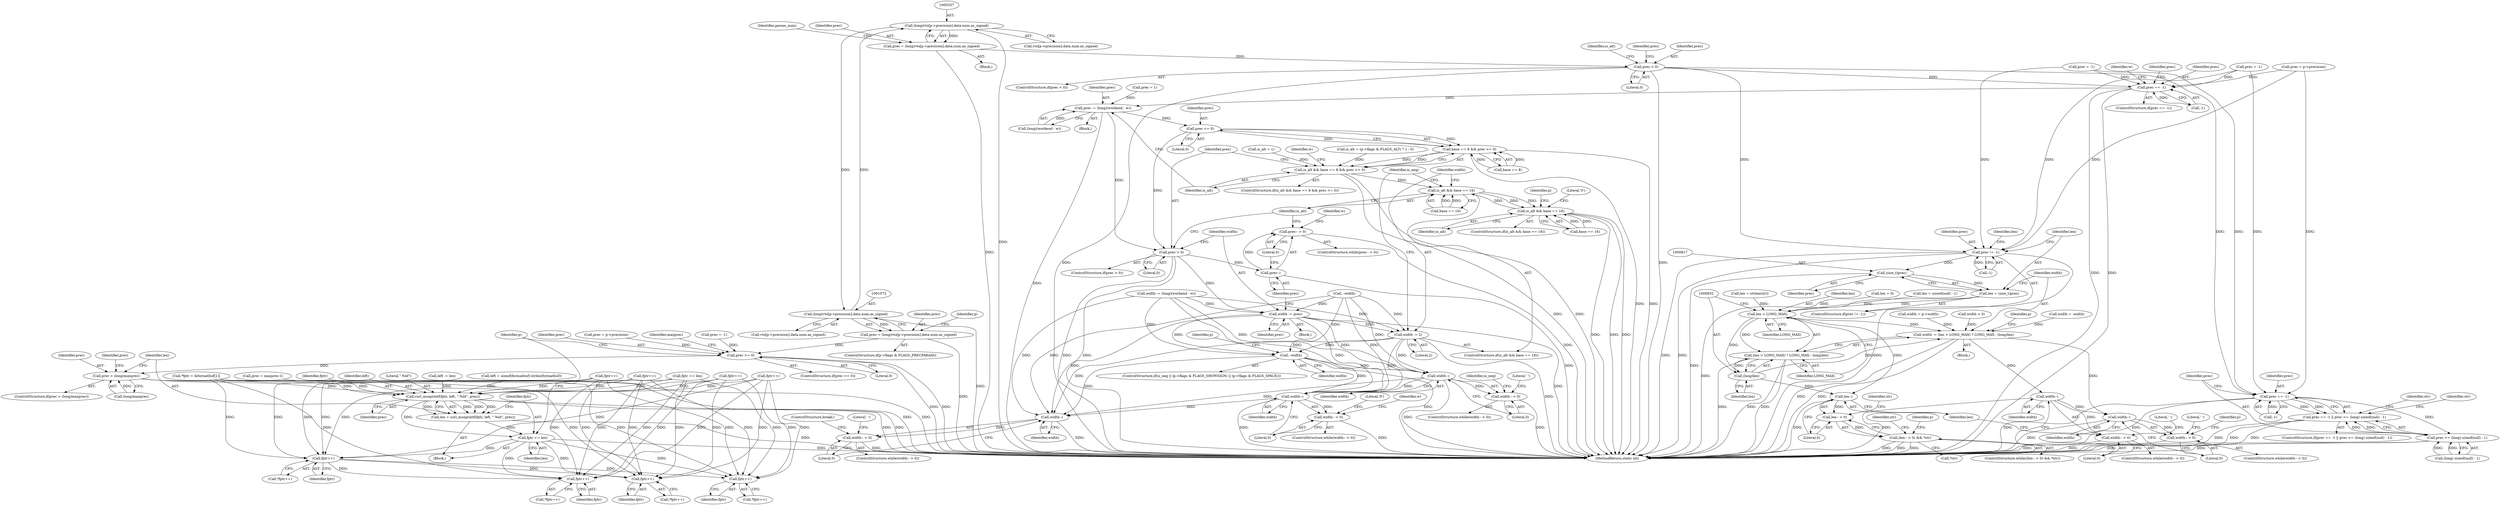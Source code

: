 digraph "0_curl_curl-7_51_0-162-g3ab3c16@array" {
"1000336" [label="(Call,(long)vto[p->precision].data.num.as_signed)"];
"1001071" [label="(Call,(long)vto[p->precision].data.num.as_signed)"];
"1000336" [label="(Call,(long)vto[p->precision].data.num.as_signed)"];
"1000334" [label="(Call,prec = (long)vto[p->precision].data.num.as_signed)"];
"1000352" [label="(Call,prec < 0)"];
"1000541" [label="(Call,prec == -1)"];
"1000575" [label="(Call,prec -= (long)(workend - w))"];
"1000589" [label="(Call,prec <= 0)"];
"1000585" [label="(Call,base == 8 && prec <= 0)"];
"1000583" [label="(Call,is_alt && base == 8 && prec <= 0)"];
"1000619" [label="(Call,is_alt && base == 16)"];
"1000687" [label="(Call,is_alt && base == 16)"];
"1000601" [label="(Call,prec > 0)"];
"1000605" [label="(Call,width -= prec)"];
"1000624" [label="(Call,width -= 2)"];
"1000641" [label="(Call,--width)"];
"1000659" [label="(Call,width--)"];
"1000658" [label="(Call,width-- > 0)"];
"1000721" [label="(Call,width--)"];
"1000720" [label="(Call,width-- > 0)"];
"1000743" [label="(Call,width--)"];
"1000742" [label="(Call,width-- > 0)"];
"1000610" [label="(Call,prec--)"];
"1000609" [label="(Call,prec-- > 0)"];
"1000773" [label="(Call,prec == -1)"];
"1000772" [label="(Call,prec == -1 || prec >= (long) sizeof(null) - 1)"];
"1000777" [label="(Call,prec >= (long) sizeof(null) - 1)"];
"1000810" [label="(Call,prec != -1)"];
"1000816" [label="(Call,(size_t)prec)"];
"1000814" [label="(Call,len = (size_t)prec)"];
"1000827" [label="(Call,len > LONG_MAX)"];
"1000824" [label="(Call,width -= (len > LONG_MAX) ? LONG_MAX : (long)len)"];
"1000851" [label="(Call,width--)"];
"1000850" [label="(Call,width-- > 0)"];
"1000876" [label="(Call,width--)"];
"1000875" [label="(Call,width-- > 0)"];
"1000826" [label="(Call,(len > LONG_MAX) ? LONG_MAX : (long)len)"];
"1000831" [label="(Call,(long)len)"];
"1000859" [label="(Call,len--)"];
"1000858" [label="(Call,len-- > 0)"];
"1000857" [label="(Call,(len-- > 0) && *str)"];
"1001069" [label="(Call,prec = (long)vto[p->precision].data.num.as_signed)"];
"1001164" [label="(Call,prec >= 0)"];
"1001194" [label="(Call,prec > (long)maxprec)"];
"1001206" [label="(Call,curl_msnprintf(fptr, left, \".%ld\", prec))"];
"1001204" [label="(Call,len = curl_msnprintf(fptr, left, \".%ld\", prec))"];
"1001211" [label="(Call,fptr += len)"];
"1001222" [label="(Call,fptr++)"];
"1001233" [label="(Call,fptr++)"];
"1001254" [label="(Call,fptr++)"];
"1001269" [label="(Call,fptr++)"];
"1001222" [label="(Call,fptr++)"];
"1001234" [label="(Identifier,fptr)"];
"1000576" [label="(Identifier,prec)"];
"1000629" [label="(Identifier,is_neg)"];
"1000748" [label="(ControlStructure,break;)"];
"1000694" [label="(Literal,'0')"];
"1000660" [label="(Identifier,width)"];
"1000827" [label="(Call,len > LONG_MAX)"];
"1001165" [label="(Identifier,prec)"];
"1000858" [label="(Call,len-- > 0)"];
"1001103" [label="(Call,fptr++)"];
"1000600" [label="(ControlStructure,if(prec > 0))"];
"1000722" [label="(Identifier,width)"];
"1000744" [label="(Identifier,width)"];
"1000745" [label="(Literal,0)"];
"1000810" [label="(Call,prec != -1)"];
"1001208" [label="(Identifier,left)"];
"1000663" [label="(Literal,' ')"];
"1001070" [label="(Identifier,prec)"];
"1000642" [label="(Identifier,width)"];
"1001269" [label="(Call,fptr++)"];
"1000335" [label="(Identifier,prec)"];
"1000604" [label="(Block,)"];
"1000815" [label="(Identifier,len)"];
"1001057" [label="(Call,prec = p->precision)"];
"1000609" [label="(Call,prec-- > 0)"];
"1001069" [label="(Call,prec = (long)vto[p->precision].data.num.as_signed)"];
"1000689" [label="(Call,base == 16)"];
"1000805" [label="(Call,len = 0)"];
"1000875" [label="(Call,width-- > 0)"];
"1001268" [label="(Call,*fptr++)"];
"1000747" [label="(Literal,' ')"];
"1000849" [label="(ControlStructure,while(width-- > 0))"];
"1000624" [label="(Call,width -= 2)"];
"1000876" [label="(Call,width--)"];
"1001073" [label="(Call,vto[p->precision].data.num.as_signed)"];
"1000880" [label="(Literal,' ')"];
"1000612" [label="(Literal,0)"];
"1000824" [label="(Call,width -= (len > LONG_MAX) ? LONG_MAX : (long)len)"];
"1000355" [label="(Call,prec = -1)"];
"1000818" [label="(Identifier,prec)"];
"1000322" [label="(Call,width = p->width)"];
"1000743" [label="(Call,width--)"];
"1001210" [label="(Identifier,prec)"];
"1001221" [label="(Call,*fptr++)"];
"1001255" [label="(Identifier,fptr)"];
"1001211" [label="(Call,fptr += len)"];
"1000596" [label="(Identifier,w)"];
"1001212" [label="(Identifier,fptr)"];
"1000878" [label="(Literal,0)"];
"1000857" [label="(Call,(len-- > 0) && *str)"];
"1000336" [label="(Call,(long)vto[p->precision].data.num.as_signed)"];
"1000541" [label="(Call,prec == -1)"];
"1000366" [label="(Call,prec = p->precision)"];
"1000542" [label="(Identifier,prec)"];
"1000816" [label="(Call,(size_t)prec)"];
"1000568" [label="(Call,width -= (long)(workend - w))"];
"1000850" [label="(Call,width-- > 0)"];
"1000859" [label="(Call,len--)"];
"1000811" [label="(Identifier,prec)"];
"1000884" [label="(Identifier,p)"];
"1000829" [label="(Identifier,LONG_MAX)"];
"1000625" [label="(Identifier,width)"];
"1000333" [label="(Block,)"];
"1001193" [label="(ControlStructure,if(prec > (long)maxprec))"];
"1001206" [label="(Call,curl_msnprintf(fptr, left, \".%ld\", prec))"];
"1001209" [label="(Literal,\".%ld\")"];
"1000659" [label="(Call,width--)"];
"1000826" [label="(Call,(len > LONG_MAX) ? LONG_MAX : (long)len)"];
"1001125" [label="(Call,fptr++)"];
"1001195" [label="(Identifier,prec)"];
"1000577" [label="(Call,(long)(workend - w))"];
"1001217" [label="(Identifier,p)"];
"1001204" [label="(Call,len = curl_msnprintf(fptr, left, \".%ld\", prec))"];
"1000376" [label="(Call,is_alt = (p->flags & FLAGS_ALT) ? 1 : 0)"];
"1000821" [label="(Identifier,len)"];
"1001200" [label="(Identifier,prec)"];
"1000721" [label="(Call,width--)"];
"1000920" [label="(Call,is_alt = 1)"];
"1000741" [label="(ControlStructure,while(width-- > 0))"];
"1000352" [label="(Call,prec < 0)"];
"1000831" [label="(Call,(long)len)"];
"1000774" [label="(Identifier,prec)"];
"1001196" [label="(Call,(long)maxprec)"];
"1000742" [label="(Call,width-- > 0)"];
"1001160" [label="(Call,left -= len)"];
"1001170" [label="(Identifier,maxprec)"];
"1000350" [label="(Identifier,param_num)"];
"1000303" [label="(Call,width < 0)"];
"1000543" [label="(Call,-1)"];
"1001047" [label="(Call,prec = -1)"];
"1001002" [label="(Call,left = sizeof(formatbuf)-strlen(formatbuf))"];
"1000334" [label="(Call,prec = (long)vto[p->precision].data.num.as_signed)"];
"1000549" [label="(Identifier,w)"];
"1000779" [label="(Call,(long) sizeof(null) - 1)"];
"1000586" [label="(Call,base == 8)"];
"1000582" [label="(ControlStructure,if(is_alt && base == 8 && prec <= 0))"];
"1000540" [label="(ControlStructure,if(prec == -1))"];
"1001223" [label="(Identifier,fptr)"];
"1001194" [label="(Call,prec > (long)maxprec)"];
"1001063" [label="(ControlStructure,if(p->flags & FLAGS_PRECPARAM))"];
"1001092" [label="(Call,fptr++)"];
"1001164" [label="(Call,prec >= 0)"];
"1000803" [label="(Identifier,str)"];
"1001166" [label="(Literal,0)"];
"1000995" [label="(Call,*fptr = &formatbuf[1])"];
"1000585" [label="(Call,base == 8 && prec <= 0)"];
"1000719" [label="(ControlStructure,while(width-- > 0))"];
"1000626" [label="(Literal,2)"];
"1000777" [label="(Call,prec >= (long) sizeof(null) - 1)"];
"1000856" [label="(ControlStructure,while((len-- > 0) && *str))"];
"1000641" [label="(Call,--width)"];
"1000627" [label="(ControlStructure,if(is_neg || (p->flags & FLAGS_SHOWSIGN) || (p->flags & FLAGS_SPACE)))"];
"1000860" [label="(Identifier,len)"];
"1000750" [label="(Block,)"];
"1000877" [label="(Identifier,width)"];
"1000711" [label="(Identifier,p)"];
"1000583" [label="(Call,is_alt && base == 8 && prec <= 0)"];
"1000809" [label="(ControlStructure,if(prec != -1))"];
"1001114" [label="(Call,fptr++)"];
"1001232" [label="(Call,*fptr++)"];
"1000377" [label="(Identifier,is_alt)"];
"1001199" [label="(Call,prec = maxprec-1)"];
"1000606" [label="(Identifier,width)"];
"1001233" [label="(Call,fptr++)"];
"1000814" [label="(Call,len = (size_t)prec)"];
"1000771" [label="(ControlStructure,if(prec == -1 || prec >= (long) sizeof(null) - 1))"];
"1000620" [label="(Identifier,is_alt)"];
"1000773" [label="(Call,prec == -1)"];
"1000687" [label="(Call,is_alt && base == 16)"];
"1000830" [label="(Identifier,LONG_MAX)"];
"1000837" [label="(Identifier,p)"];
"1000867" [label="(Identifier,str)"];
"1001167" [label="(Block,)"];
"1000658" [label="(Call,width-- > 0)"];
"1001163" [label="(ControlStructure,if(prec >= 0))"];
"1000546" [label="(Identifier,prec)"];
"1000351" [label="(ControlStructure,if(prec < 0))"];
"1000619" [label="(Call,is_alt && base == 16)"];
"1001253" [label="(Call,*fptr++)"];
"1001071" [label="(Call,(long)vto[p->precision].data.num.as_signed)"];
"1000607" [label="(Identifier,prec)"];
"1000661" [label="(Literal,0)"];
"1000545" [label="(Call,prec = 1)"];
"1001270" [label="(Identifier,fptr)"];
"1000665" [label="(Identifier,is_neg)"];
"1000853" [label="(Literal,0)"];
"1001254" [label="(Call,fptr++)"];
"1000725" [label="(Literal,'0')"];
"1000833" [label="(Identifier,len)"];
"1000602" [label="(Identifier,prec)"];
"1000591" [label="(Literal,0)"];
"1000590" [label="(Identifier,prec)"];
"1000874" [label="(ControlStructure,while(width-- > 0))"];
"1000603" [label="(Literal,0)"];
"1000605" [label="(Call,width -= prec)"];
"1000338" [label="(Call,vto[p->precision].data.num.as_signed)"];
"1001087" [label="(Identifier,p)"];
"1000610" [label="(Call,prec--)"];
"1000575" [label="(Call,prec -= (long)(workend - w))"];
"1000598" [label="(Call,--width)"];
"1000372" [label="(Call,prec = -1)"];
"1000589" [label="(Call,prec <= 0)"];
"1000584" [label="(Identifier,is_alt)"];
"1001205" [label="(Identifier,len)"];
"1000608" [label="(ControlStructure,while(prec-- > 0))"];
"1000863" [label="(Identifier,str)"];
"1000390" [label="(Block,)"];
"1000861" [label="(Literal,0)"];
"1000648" [label="(Identifier,p)"];
"1000825" [label="(Identifier,width)"];
"1000723" [label="(Literal,0)"];
"1000354" [label="(Literal,0)"];
"1000851" [label="(Call,width--)"];
"1000862" [label="(Call,*str)"];
"1001207" [label="(Identifier,fptr)"];
"1000686" [label="(ControlStructure,if(is_alt && base == 16))"];
"1001386" [label="(MethodReturn,static int)"];
"1000852" [label="(Identifier,width)"];
"1001213" [label="(Identifier,len)"];
"1000871" [label="(Identifier,p)"];
"1000618" [label="(ControlStructure,if(is_alt && base == 16))"];
"1000601" [label="(Call,prec > 0)"];
"1000621" [label="(Call,base == 16)"];
"1000611" [label="(Identifier,prec)"];
"1000775" [label="(Call,-1)"];
"1000787" [label="(Identifier,str)"];
"1000812" [label="(Call,-1)"];
"1000356" [label="(Identifier,prec)"];
"1000616" [label="(Identifier,w)"];
"1000772" [label="(Call,prec == -1 || prec >= (long) sizeof(null) - 1)"];
"1000855" [label="(Literal,' ')"];
"1001157" [label="(Call,fptr += len)"];
"1000789" [label="(Call,len = sizeof(null) - 1)"];
"1000820" [label="(Call,len = strlen(str))"];
"1000720" [label="(Call,width-- > 0)"];
"1000828" [label="(Identifier,len)"];
"1000353" [label="(Identifier,prec)"];
"1000307" [label="(Call,width = -width)"];
"1000688" [label="(Identifier,is_alt)"];
"1000657" [label="(ControlStructure,while(width-- > 0))"];
"1000778" [label="(Identifier,prec)"];
"1000729" [label="(Identifier,w)"];
"1000336" -> "1000334"  [label="AST: "];
"1000336" -> "1000338"  [label="CFG: "];
"1000337" -> "1000336"  [label="AST: "];
"1000338" -> "1000336"  [label="AST: "];
"1000334" -> "1000336"  [label="CFG: "];
"1000336" -> "1001386"  [label="DDG: "];
"1000336" -> "1000334"  [label="DDG: "];
"1001071" -> "1000336"  [label="DDG: "];
"1000336" -> "1001071"  [label="DDG: "];
"1001071" -> "1001069"  [label="AST: "];
"1001071" -> "1001073"  [label="CFG: "];
"1001072" -> "1001071"  [label="AST: "];
"1001073" -> "1001071"  [label="AST: "];
"1001069" -> "1001071"  [label="CFG: "];
"1001071" -> "1001386"  [label="DDG: "];
"1001071" -> "1001069"  [label="DDG: "];
"1000334" -> "1000333"  [label="AST: "];
"1000335" -> "1000334"  [label="AST: "];
"1000350" -> "1000334"  [label="CFG: "];
"1000334" -> "1001386"  [label="DDG: "];
"1000334" -> "1000352"  [label="DDG: "];
"1000352" -> "1000351"  [label="AST: "];
"1000352" -> "1000354"  [label="CFG: "];
"1000353" -> "1000352"  [label="AST: "];
"1000354" -> "1000352"  [label="AST: "];
"1000356" -> "1000352"  [label="CFG: "];
"1000377" -> "1000352"  [label="CFG: "];
"1000352" -> "1001386"  [label="DDG: "];
"1000352" -> "1001386"  [label="DDG: "];
"1000352" -> "1000541"  [label="DDG: "];
"1000352" -> "1000773"  [label="DDG: "];
"1000352" -> "1000810"  [label="DDG: "];
"1000541" -> "1000540"  [label="AST: "];
"1000541" -> "1000543"  [label="CFG: "];
"1000542" -> "1000541"  [label="AST: "];
"1000543" -> "1000541"  [label="AST: "];
"1000546" -> "1000541"  [label="CFG: "];
"1000549" -> "1000541"  [label="CFG: "];
"1000541" -> "1001386"  [label="DDG: "];
"1000541" -> "1001386"  [label="DDG: "];
"1000355" -> "1000541"  [label="DDG: "];
"1000372" -> "1000541"  [label="DDG: "];
"1000366" -> "1000541"  [label="DDG: "];
"1000543" -> "1000541"  [label="DDG: "];
"1000541" -> "1000575"  [label="DDG: "];
"1000575" -> "1000390"  [label="AST: "];
"1000575" -> "1000577"  [label="CFG: "];
"1000576" -> "1000575"  [label="AST: "];
"1000577" -> "1000575"  [label="AST: "];
"1000584" -> "1000575"  [label="CFG: "];
"1000575" -> "1001386"  [label="DDG: "];
"1000577" -> "1000575"  [label="DDG: "];
"1000545" -> "1000575"  [label="DDG: "];
"1000575" -> "1000589"  [label="DDG: "];
"1000575" -> "1000601"  [label="DDG: "];
"1000589" -> "1000585"  [label="AST: "];
"1000589" -> "1000591"  [label="CFG: "];
"1000590" -> "1000589"  [label="AST: "];
"1000591" -> "1000589"  [label="AST: "];
"1000585" -> "1000589"  [label="CFG: "];
"1000589" -> "1000585"  [label="DDG: "];
"1000589" -> "1000585"  [label="DDG: "];
"1000589" -> "1000601"  [label="DDG: "];
"1000585" -> "1000583"  [label="AST: "];
"1000585" -> "1000586"  [label="CFG: "];
"1000586" -> "1000585"  [label="AST: "];
"1000583" -> "1000585"  [label="CFG: "];
"1000585" -> "1001386"  [label="DDG: "];
"1000585" -> "1001386"  [label="DDG: "];
"1000585" -> "1000583"  [label="DDG: "];
"1000585" -> "1000583"  [label="DDG: "];
"1000586" -> "1000585"  [label="DDG: "];
"1000586" -> "1000585"  [label="DDG: "];
"1000583" -> "1000582"  [label="AST: "];
"1000583" -> "1000584"  [label="CFG: "];
"1000584" -> "1000583"  [label="AST: "];
"1000596" -> "1000583"  [label="CFG: "];
"1000602" -> "1000583"  [label="CFG: "];
"1000583" -> "1001386"  [label="DDG: "];
"1000583" -> "1001386"  [label="DDG: "];
"1000376" -> "1000583"  [label="DDG: "];
"1000920" -> "1000583"  [label="DDG: "];
"1000583" -> "1000619"  [label="DDG: "];
"1000619" -> "1000618"  [label="AST: "];
"1000619" -> "1000620"  [label="CFG: "];
"1000619" -> "1000621"  [label="CFG: "];
"1000620" -> "1000619"  [label="AST: "];
"1000621" -> "1000619"  [label="AST: "];
"1000625" -> "1000619"  [label="CFG: "];
"1000629" -> "1000619"  [label="CFG: "];
"1000687" -> "1000619"  [label="DDG: "];
"1000621" -> "1000619"  [label="DDG: "];
"1000621" -> "1000619"  [label="DDG: "];
"1000619" -> "1000687"  [label="DDG: "];
"1000619" -> "1000687"  [label="DDG: "];
"1000687" -> "1000686"  [label="AST: "];
"1000687" -> "1000688"  [label="CFG: "];
"1000687" -> "1000689"  [label="CFG: "];
"1000688" -> "1000687"  [label="AST: "];
"1000689" -> "1000687"  [label="AST: "];
"1000694" -> "1000687"  [label="CFG: "];
"1000711" -> "1000687"  [label="CFG: "];
"1000687" -> "1001386"  [label="DDG: "];
"1000687" -> "1001386"  [label="DDG: "];
"1000687" -> "1001386"  [label="DDG: "];
"1000689" -> "1000687"  [label="DDG: "];
"1000689" -> "1000687"  [label="DDG: "];
"1000601" -> "1000600"  [label="AST: "];
"1000601" -> "1000603"  [label="CFG: "];
"1000602" -> "1000601"  [label="AST: "];
"1000603" -> "1000601"  [label="AST: "];
"1000606" -> "1000601"  [label="CFG: "];
"1000620" -> "1000601"  [label="CFG: "];
"1000601" -> "1001386"  [label="DDG: "];
"1000601" -> "1001386"  [label="DDG: "];
"1000601" -> "1000605"  [label="DDG: "];
"1000601" -> "1000610"  [label="DDG: "];
"1000605" -> "1000604"  [label="AST: "];
"1000605" -> "1000607"  [label="CFG: "];
"1000606" -> "1000605"  [label="AST: "];
"1000607" -> "1000605"  [label="AST: "];
"1000611" -> "1000605"  [label="CFG: "];
"1000605" -> "1001386"  [label="DDG: "];
"1000598" -> "1000605"  [label="DDG: "];
"1000568" -> "1000605"  [label="DDG: "];
"1000605" -> "1000624"  [label="DDG: "];
"1000605" -> "1000641"  [label="DDG: "];
"1000605" -> "1000659"  [label="DDG: "];
"1000605" -> "1000721"  [label="DDG: "];
"1000605" -> "1000743"  [label="DDG: "];
"1000624" -> "1000618"  [label="AST: "];
"1000624" -> "1000626"  [label="CFG: "];
"1000625" -> "1000624"  [label="AST: "];
"1000626" -> "1000624"  [label="AST: "];
"1000629" -> "1000624"  [label="CFG: "];
"1000624" -> "1001386"  [label="DDG: "];
"1000598" -> "1000624"  [label="DDG: "];
"1000568" -> "1000624"  [label="DDG: "];
"1000624" -> "1000641"  [label="DDG: "];
"1000624" -> "1000659"  [label="DDG: "];
"1000624" -> "1000721"  [label="DDG: "];
"1000624" -> "1000743"  [label="DDG: "];
"1000641" -> "1000627"  [label="AST: "];
"1000641" -> "1000642"  [label="CFG: "];
"1000642" -> "1000641"  [label="AST: "];
"1000648" -> "1000641"  [label="CFG: "];
"1000641" -> "1001386"  [label="DDG: "];
"1000598" -> "1000641"  [label="DDG: "];
"1000568" -> "1000641"  [label="DDG: "];
"1000641" -> "1000659"  [label="DDG: "];
"1000641" -> "1000721"  [label="DDG: "];
"1000641" -> "1000743"  [label="DDG: "];
"1000659" -> "1000658"  [label="AST: "];
"1000659" -> "1000660"  [label="CFG: "];
"1000660" -> "1000659"  [label="AST: "];
"1000661" -> "1000659"  [label="CFG: "];
"1000659" -> "1001386"  [label="DDG: "];
"1000659" -> "1000658"  [label="DDG: "];
"1000598" -> "1000659"  [label="DDG: "];
"1000568" -> "1000659"  [label="DDG: "];
"1000659" -> "1000721"  [label="DDG: "];
"1000659" -> "1000743"  [label="DDG: "];
"1000658" -> "1000657"  [label="AST: "];
"1000658" -> "1000661"  [label="CFG: "];
"1000661" -> "1000658"  [label="AST: "];
"1000663" -> "1000658"  [label="CFG: "];
"1000665" -> "1000658"  [label="CFG: "];
"1000658" -> "1001386"  [label="DDG: "];
"1000721" -> "1000720"  [label="AST: "];
"1000721" -> "1000722"  [label="CFG: "];
"1000722" -> "1000721"  [label="AST: "];
"1000723" -> "1000721"  [label="CFG: "];
"1000721" -> "1001386"  [label="DDG: "];
"1000721" -> "1000720"  [label="DDG: "];
"1000598" -> "1000721"  [label="DDG: "];
"1000568" -> "1000721"  [label="DDG: "];
"1000721" -> "1000743"  [label="DDG: "];
"1000720" -> "1000719"  [label="AST: "];
"1000720" -> "1000723"  [label="CFG: "];
"1000723" -> "1000720"  [label="AST: "];
"1000725" -> "1000720"  [label="CFG: "];
"1000729" -> "1000720"  [label="CFG: "];
"1000720" -> "1001386"  [label="DDG: "];
"1000743" -> "1000742"  [label="AST: "];
"1000743" -> "1000744"  [label="CFG: "];
"1000744" -> "1000743"  [label="AST: "];
"1000745" -> "1000743"  [label="CFG: "];
"1000743" -> "1001386"  [label="DDG: "];
"1000743" -> "1000742"  [label="DDG: "];
"1000598" -> "1000743"  [label="DDG: "];
"1000568" -> "1000743"  [label="DDG: "];
"1000742" -> "1000741"  [label="AST: "];
"1000742" -> "1000745"  [label="CFG: "];
"1000745" -> "1000742"  [label="AST: "];
"1000747" -> "1000742"  [label="CFG: "];
"1000748" -> "1000742"  [label="CFG: "];
"1000742" -> "1001386"  [label="DDG: "];
"1000610" -> "1000609"  [label="AST: "];
"1000610" -> "1000611"  [label="CFG: "];
"1000611" -> "1000610"  [label="AST: "];
"1000612" -> "1000610"  [label="CFG: "];
"1000610" -> "1001386"  [label="DDG: "];
"1000610" -> "1000609"  [label="DDG: "];
"1000609" -> "1000608"  [label="AST: "];
"1000609" -> "1000612"  [label="CFG: "];
"1000612" -> "1000609"  [label="AST: "];
"1000616" -> "1000609"  [label="CFG: "];
"1000620" -> "1000609"  [label="CFG: "];
"1000609" -> "1001386"  [label="DDG: "];
"1000773" -> "1000772"  [label="AST: "];
"1000773" -> "1000775"  [label="CFG: "];
"1000774" -> "1000773"  [label="AST: "];
"1000775" -> "1000773"  [label="AST: "];
"1000778" -> "1000773"  [label="CFG: "];
"1000772" -> "1000773"  [label="CFG: "];
"1000773" -> "1001386"  [label="DDG: "];
"1000773" -> "1001386"  [label="DDG: "];
"1000773" -> "1000772"  [label="DDG: "];
"1000773" -> "1000772"  [label="DDG: "];
"1000355" -> "1000773"  [label="DDG: "];
"1000372" -> "1000773"  [label="DDG: "];
"1000366" -> "1000773"  [label="DDG: "];
"1000775" -> "1000773"  [label="DDG: "];
"1000773" -> "1000777"  [label="DDG: "];
"1000772" -> "1000771"  [label="AST: "];
"1000772" -> "1000777"  [label="CFG: "];
"1000777" -> "1000772"  [label="AST: "];
"1000787" -> "1000772"  [label="CFG: "];
"1000803" -> "1000772"  [label="CFG: "];
"1000772" -> "1001386"  [label="DDG: "];
"1000772" -> "1001386"  [label="DDG: "];
"1000772" -> "1001386"  [label="DDG: "];
"1000777" -> "1000772"  [label="DDG: "];
"1000777" -> "1000772"  [label="DDG: "];
"1000777" -> "1000779"  [label="CFG: "];
"1000778" -> "1000777"  [label="AST: "];
"1000779" -> "1000777"  [label="AST: "];
"1000777" -> "1001386"  [label="DDG: "];
"1000777" -> "1001386"  [label="DDG: "];
"1000779" -> "1000777"  [label="DDG: "];
"1000779" -> "1000777"  [label="DDG: "];
"1000810" -> "1000809"  [label="AST: "];
"1000810" -> "1000812"  [label="CFG: "];
"1000811" -> "1000810"  [label="AST: "];
"1000812" -> "1000810"  [label="AST: "];
"1000815" -> "1000810"  [label="CFG: "];
"1000821" -> "1000810"  [label="CFG: "];
"1000810" -> "1001386"  [label="DDG: "];
"1000810" -> "1001386"  [label="DDG: "];
"1000810" -> "1001386"  [label="DDG: "];
"1000355" -> "1000810"  [label="DDG: "];
"1000372" -> "1000810"  [label="DDG: "];
"1000366" -> "1000810"  [label="DDG: "];
"1000812" -> "1000810"  [label="DDG: "];
"1000810" -> "1000816"  [label="DDG: "];
"1000816" -> "1000814"  [label="AST: "];
"1000816" -> "1000818"  [label="CFG: "];
"1000817" -> "1000816"  [label="AST: "];
"1000818" -> "1000816"  [label="AST: "];
"1000814" -> "1000816"  [label="CFG: "];
"1000816" -> "1001386"  [label="DDG: "];
"1000816" -> "1000814"  [label="DDG: "];
"1000814" -> "1000809"  [label="AST: "];
"1000815" -> "1000814"  [label="AST: "];
"1000825" -> "1000814"  [label="CFG: "];
"1000814" -> "1001386"  [label="DDG: "];
"1000814" -> "1000827"  [label="DDG: "];
"1000827" -> "1000826"  [label="AST: "];
"1000827" -> "1000829"  [label="CFG: "];
"1000828" -> "1000827"  [label="AST: "];
"1000829" -> "1000827"  [label="AST: "];
"1000830" -> "1000827"  [label="CFG: "];
"1000832" -> "1000827"  [label="CFG: "];
"1000827" -> "1000824"  [label="DDG: "];
"1000805" -> "1000827"  [label="DDG: "];
"1000789" -> "1000827"  [label="DDG: "];
"1000820" -> "1000827"  [label="DDG: "];
"1000827" -> "1000826"  [label="DDG: "];
"1000827" -> "1000831"  [label="DDG: "];
"1000827" -> "1000859"  [label="DDG: "];
"1000824" -> "1000750"  [label="AST: "];
"1000824" -> "1000826"  [label="CFG: "];
"1000825" -> "1000824"  [label="AST: "];
"1000826" -> "1000824"  [label="AST: "];
"1000837" -> "1000824"  [label="CFG: "];
"1000824" -> "1001386"  [label="DDG: "];
"1000824" -> "1001386"  [label="DDG: "];
"1000831" -> "1000824"  [label="DDG: "];
"1000303" -> "1000824"  [label="DDG: "];
"1000322" -> "1000824"  [label="DDG: "];
"1000307" -> "1000824"  [label="DDG: "];
"1000824" -> "1000851"  [label="DDG: "];
"1000824" -> "1000876"  [label="DDG: "];
"1000851" -> "1000850"  [label="AST: "];
"1000851" -> "1000852"  [label="CFG: "];
"1000852" -> "1000851"  [label="AST: "];
"1000853" -> "1000851"  [label="CFG: "];
"1000851" -> "1001386"  [label="DDG: "];
"1000851" -> "1000850"  [label="DDG: "];
"1000851" -> "1000876"  [label="DDG: "];
"1000850" -> "1000849"  [label="AST: "];
"1000850" -> "1000853"  [label="CFG: "];
"1000853" -> "1000850"  [label="AST: "];
"1000855" -> "1000850"  [label="CFG: "];
"1000860" -> "1000850"  [label="CFG: "];
"1000850" -> "1001386"  [label="DDG: "];
"1000876" -> "1000875"  [label="AST: "];
"1000876" -> "1000877"  [label="CFG: "];
"1000877" -> "1000876"  [label="AST: "];
"1000878" -> "1000876"  [label="CFG: "];
"1000876" -> "1001386"  [label="DDG: "];
"1000876" -> "1000875"  [label="DDG: "];
"1000875" -> "1000874"  [label="AST: "];
"1000875" -> "1000878"  [label="CFG: "];
"1000878" -> "1000875"  [label="AST: "];
"1000880" -> "1000875"  [label="CFG: "];
"1000884" -> "1000875"  [label="CFG: "];
"1000875" -> "1001386"  [label="DDG: "];
"1000826" -> "1000830"  [label="CFG: "];
"1000826" -> "1000831"  [label="CFG: "];
"1000830" -> "1000826"  [label="AST: "];
"1000831" -> "1000826"  [label="AST: "];
"1000826" -> "1001386"  [label="DDG: "];
"1000826" -> "1001386"  [label="DDG: "];
"1000826" -> "1001386"  [label="DDG: "];
"1000831" -> "1000826"  [label="DDG: "];
"1000831" -> "1000833"  [label="CFG: "];
"1000832" -> "1000831"  [label="AST: "];
"1000833" -> "1000831"  [label="AST: "];
"1000831" -> "1000859"  [label="DDG: "];
"1000859" -> "1000858"  [label="AST: "];
"1000859" -> "1000860"  [label="CFG: "];
"1000860" -> "1000859"  [label="AST: "];
"1000861" -> "1000859"  [label="CFG: "];
"1000859" -> "1001386"  [label="DDG: "];
"1000859" -> "1000858"  [label="DDG: "];
"1000858" -> "1000857"  [label="AST: "];
"1000858" -> "1000861"  [label="CFG: "];
"1000861" -> "1000858"  [label="AST: "];
"1000863" -> "1000858"  [label="CFG: "];
"1000857" -> "1000858"  [label="CFG: "];
"1000858" -> "1000857"  [label="DDG: "];
"1000857" -> "1000856"  [label="AST: "];
"1000857" -> "1000862"  [label="CFG: "];
"1000862" -> "1000857"  [label="AST: "];
"1000867" -> "1000857"  [label="CFG: "];
"1000871" -> "1000857"  [label="CFG: "];
"1000857" -> "1001386"  [label="DDG: "];
"1000857" -> "1001386"  [label="DDG: "];
"1000857" -> "1001386"  [label="DDG: "];
"1001069" -> "1001063"  [label="AST: "];
"1001070" -> "1001069"  [label="AST: "];
"1001087" -> "1001069"  [label="CFG: "];
"1001069" -> "1001386"  [label="DDG: "];
"1001069" -> "1001164"  [label="DDG: "];
"1001164" -> "1001163"  [label="AST: "];
"1001164" -> "1001166"  [label="CFG: "];
"1001165" -> "1001164"  [label="AST: "];
"1001166" -> "1001164"  [label="AST: "];
"1001170" -> "1001164"  [label="CFG: "];
"1001217" -> "1001164"  [label="CFG: "];
"1001164" -> "1001386"  [label="DDG: "];
"1001164" -> "1001386"  [label="DDG: "];
"1001057" -> "1001164"  [label="DDG: "];
"1001047" -> "1001164"  [label="DDG: "];
"1001164" -> "1001194"  [label="DDG: "];
"1001194" -> "1001193"  [label="AST: "];
"1001194" -> "1001196"  [label="CFG: "];
"1001195" -> "1001194"  [label="AST: "];
"1001196" -> "1001194"  [label="AST: "];
"1001200" -> "1001194"  [label="CFG: "];
"1001205" -> "1001194"  [label="CFG: "];
"1001194" -> "1001386"  [label="DDG: "];
"1001194" -> "1001386"  [label="DDG: "];
"1001196" -> "1001194"  [label="DDG: "];
"1001194" -> "1001206"  [label="DDG: "];
"1001206" -> "1001204"  [label="AST: "];
"1001206" -> "1001210"  [label="CFG: "];
"1001207" -> "1001206"  [label="AST: "];
"1001208" -> "1001206"  [label="AST: "];
"1001209" -> "1001206"  [label="AST: "];
"1001210" -> "1001206"  [label="AST: "];
"1001204" -> "1001206"  [label="CFG: "];
"1001206" -> "1001386"  [label="DDG: "];
"1001206" -> "1001386"  [label="DDG: "];
"1001206" -> "1001204"  [label="DDG: "];
"1001206" -> "1001204"  [label="DDG: "];
"1001206" -> "1001204"  [label="DDG: "];
"1001206" -> "1001204"  [label="DDG: "];
"1000995" -> "1001206"  [label="DDG: "];
"1001103" -> "1001206"  [label="DDG: "];
"1001114" -> "1001206"  [label="DDG: "];
"1001125" -> "1001206"  [label="DDG: "];
"1001092" -> "1001206"  [label="DDG: "];
"1001157" -> "1001206"  [label="DDG: "];
"1001002" -> "1001206"  [label="DDG: "];
"1001160" -> "1001206"  [label="DDG: "];
"1001199" -> "1001206"  [label="DDG: "];
"1001206" -> "1001211"  [label="DDG: "];
"1001204" -> "1001167"  [label="AST: "];
"1001205" -> "1001204"  [label="AST: "];
"1001212" -> "1001204"  [label="CFG: "];
"1001204" -> "1001386"  [label="DDG: "];
"1001204" -> "1001211"  [label="DDG: "];
"1001211" -> "1001167"  [label="AST: "];
"1001211" -> "1001213"  [label="CFG: "];
"1001212" -> "1001211"  [label="AST: "];
"1001213" -> "1001211"  [label="AST: "];
"1001217" -> "1001211"  [label="CFG: "];
"1001211" -> "1001386"  [label="DDG: "];
"1001211" -> "1001222"  [label="DDG: "];
"1001211" -> "1001233"  [label="DDG: "];
"1001211" -> "1001254"  [label="DDG: "];
"1001211" -> "1001269"  [label="DDG: "];
"1001222" -> "1001221"  [label="AST: "];
"1001222" -> "1001223"  [label="CFG: "];
"1001223" -> "1001222"  [label="AST: "];
"1001221" -> "1001222"  [label="CFG: "];
"1000995" -> "1001222"  [label="DDG: "];
"1001103" -> "1001222"  [label="DDG: "];
"1001114" -> "1001222"  [label="DDG: "];
"1001125" -> "1001222"  [label="DDG: "];
"1001157" -> "1001222"  [label="DDG: "];
"1001092" -> "1001222"  [label="DDG: "];
"1001222" -> "1001233"  [label="DDG: "];
"1001222" -> "1001254"  [label="DDG: "];
"1001222" -> "1001269"  [label="DDG: "];
"1001233" -> "1001232"  [label="AST: "];
"1001233" -> "1001234"  [label="CFG: "];
"1001234" -> "1001233"  [label="AST: "];
"1001232" -> "1001233"  [label="CFG: "];
"1000995" -> "1001233"  [label="DDG: "];
"1001103" -> "1001233"  [label="DDG: "];
"1001114" -> "1001233"  [label="DDG: "];
"1001125" -> "1001233"  [label="DDG: "];
"1001157" -> "1001233"  [label="DDG: "];
"1001092" -> "1001233"  [label="DDG: "];
"1001254" -> "1001253"  [label="AST: "];
"1001254" -> "1001255"  [label="CFG: "];
"1001255" -> "1001254"  [label="AST: "];
"1001253" -> "1001254"  [label="CFG: "];
"1000995" -> "1001254"  [label="DDG: "];
"1001103" -> "1001254"  [label="DDG: "];
"1001114" -> "1001254"  [label="DDG: "];
"1001125" -> "1001254"  [label="DDG: "];
"1001157" -> "1001254"  [label="DDG: "];
"1001092" -> "1001254"  [label="DDG: "];
"1001269" -> "1001268"  [label="AST: "];
"1001269" -> "1001270"  [label="CFG: "];
"1001270" -> "1001269"  [label="AST: "];
"1001268" -> "1001269"  [label="CFG: "];
"1000995" -> "1001269"  [label="DDG: "];
"1001103" -> "1001269"  [label="DDG: "];
"1001114" -> "1001269"  [label="DDG: "];
"1001125" -> "1001269"  [label="DDG: "];
"1001157" -> "1001269"  [label="DDG: "];
"1001092" -> "1001269"  [label="DDG: "];
}
